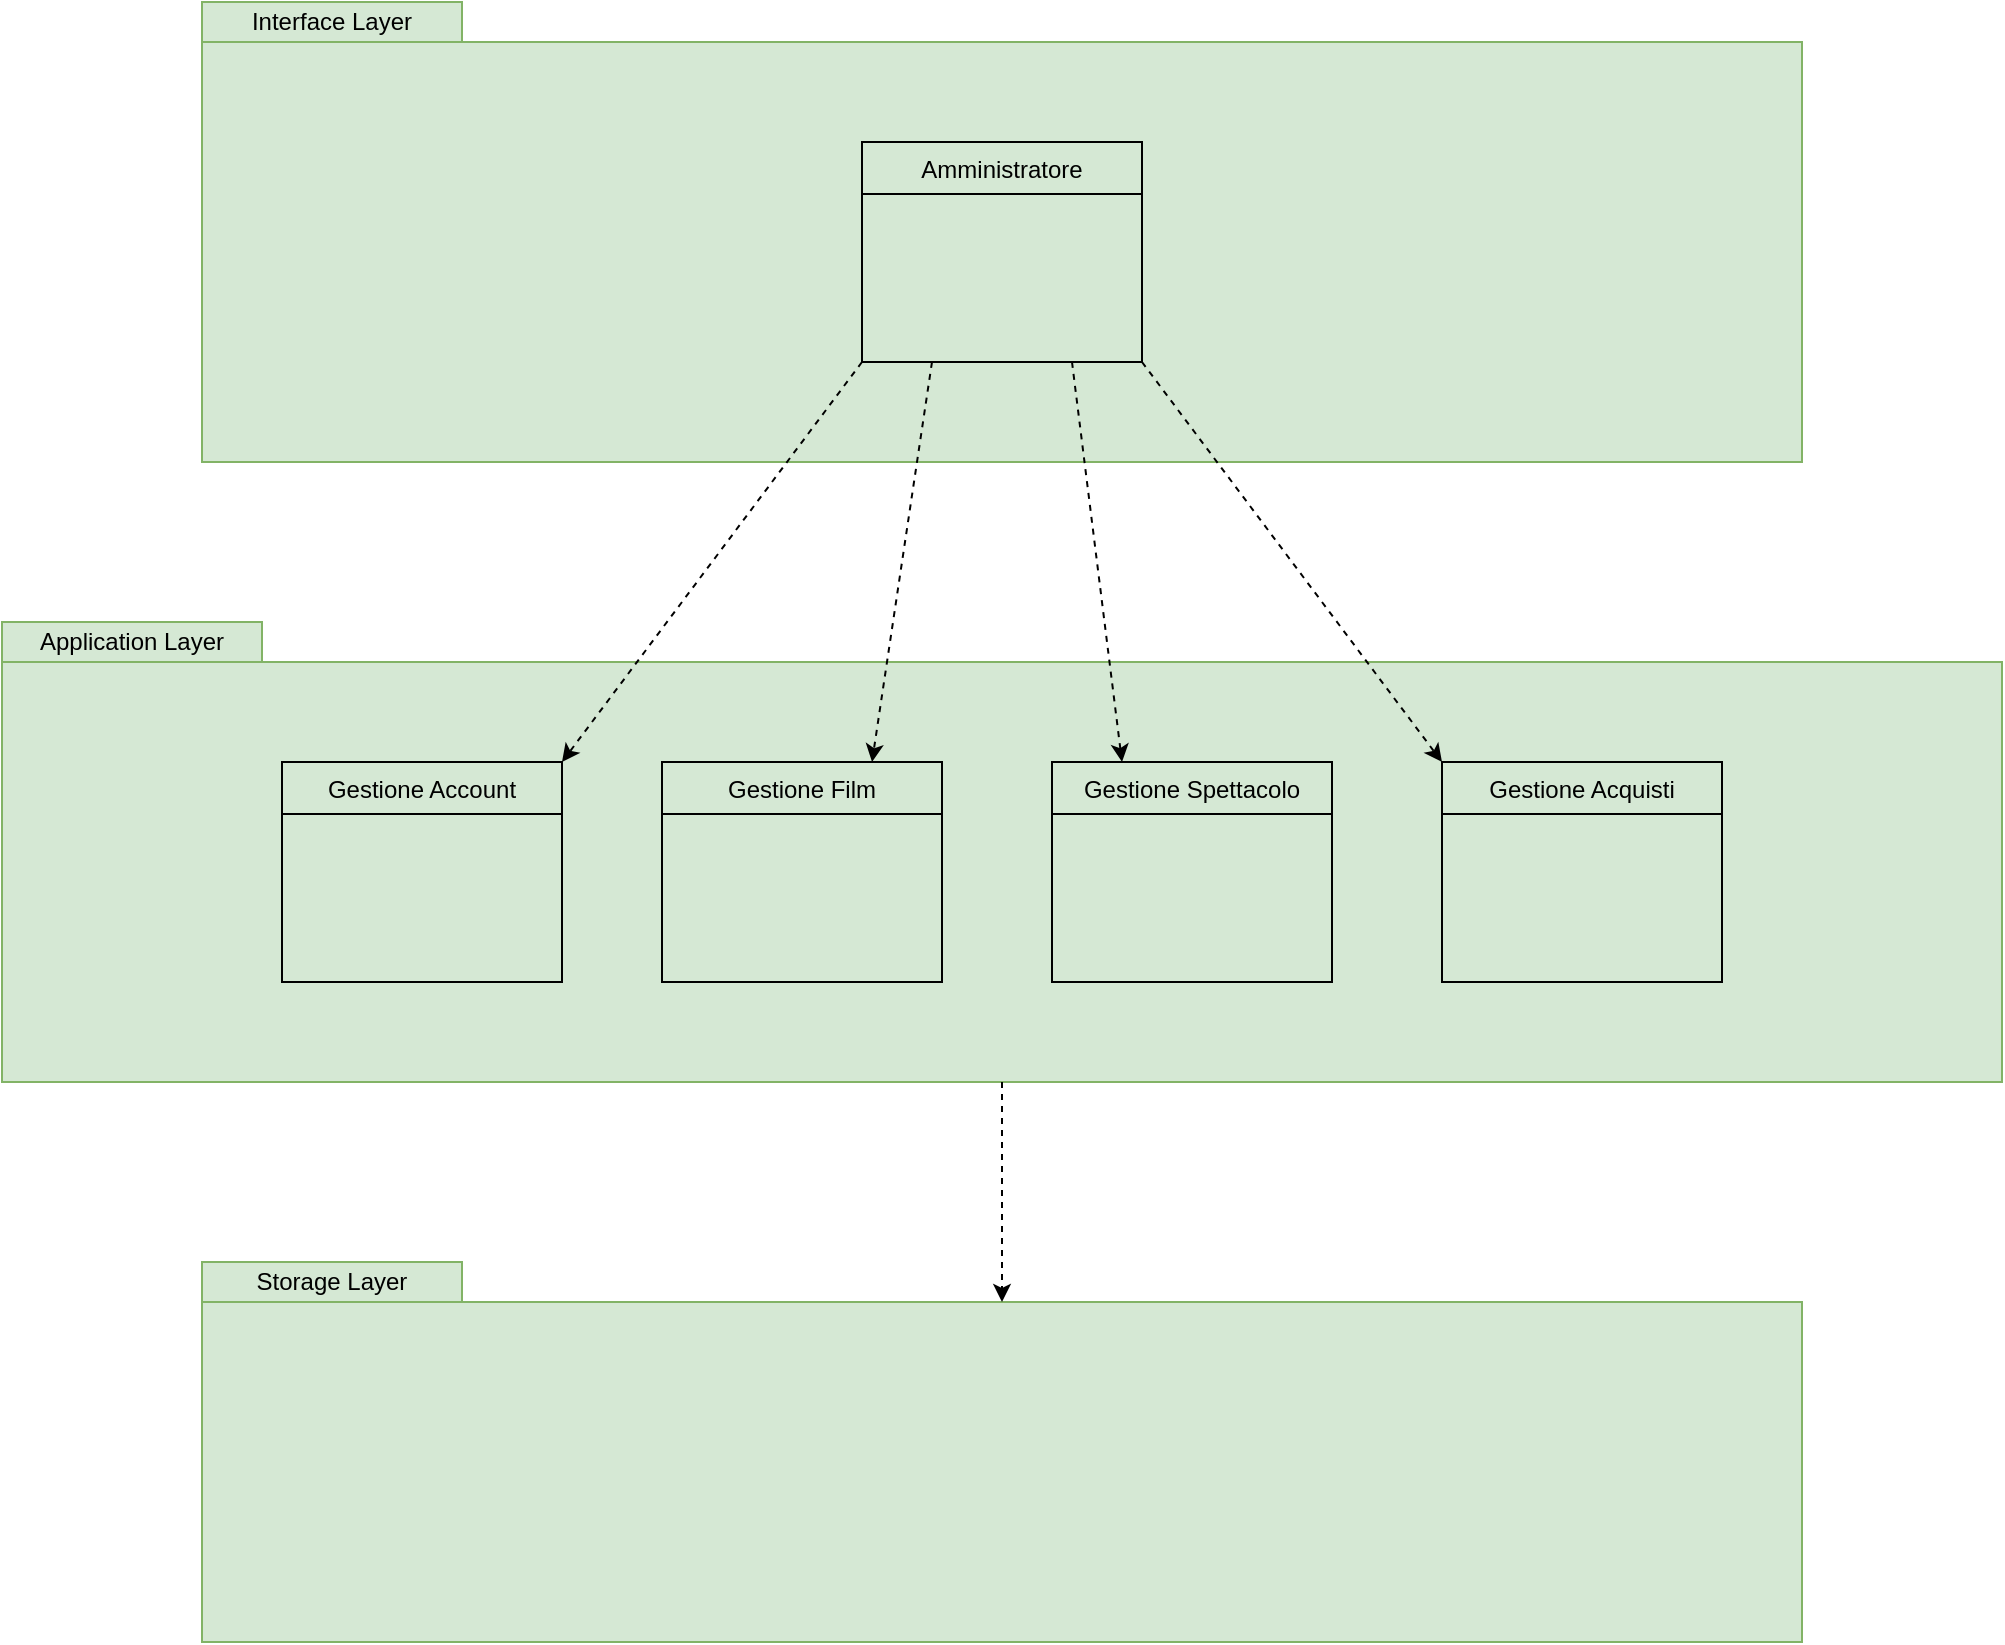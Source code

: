 <mxfile version="15.8.2" type="device" pages="3"><diagram id="Pmg3FCl5iiOIUOfH5_l7" name="Page-1"><mxGraphModel dx="1668" dy="896" grid="1" gridSize="10" guides="1" tooltips="1" connect="1" arrows="1" fold="1" page="1" pageScale="1" pageWidth="1169" pageHeight="827" math="0" shadow="0"><root><mxCell id="0"/><mxCell id="1" parent="0"/><mxCell id="zk3MA0ZjkTyhx3Q1tesh-2" value="" style="rounded=0;whiteSpace=wrap;html=1;fillColor=#D5E8D4;strokeColor=#82b366;" parent="1" vertex="1"><mxGeometry x="174" y="23" width="800" height="210" as="geometry"/></mxCell><mxCell id="zk3MA0ZjkTyhx3Q1tesh-3" value="Interface Layer" style="rounded=0;whiteSpace=wrap;html=1;fillColor=#d5e8d4;strokeColor=#82b366;" parent="1" vertex="1"><mxGeometry x="174" y="3" width="130" height="20" as="geometry"/></mxCell><mxCell id="zk3MA0ZjkTyhx3Q1tesh-6" value="Amministratore" style="swimlane;fontStyle=0;childLayout=stackLayout;horizontal=1;startSize=26;fillColor=none;horizontalStack=0;resizeParent=1;resizeParentMax=0;resizeLast=0;collapsible=1;marginBottom=0;" parent="1" vertex="1"><mxGeometry x="504" y="73" width="140" height="110" as="geometry"/></mxCell><mxCell id="zk3MA0ZjkTyhx3Q1tesh-10" value="" style="rounded=0;whiteSpace=wrap;html=1;fillColor=#D5E8D4;strokeColor=#82b366;" parent="1" vertex="1"><mxGeometry x="74" y="333" width="1000" height="210" as="geometry"/></mxCell><mxCell id="zk3MA0ZjkTyhx3Q1tesh-11" value="Application Layer" style="rounded=0;whiteSpace=wrap;html=1;fillColor=#d5e8d4;strokeColor=#82b366;" parent="1" vertex="1"><mxGeometry x="74" y="313" width="130" height="20" as="geometry"/></mxCell><mxCell id="zk3MA0ZjkTyhx3Q1tesh-12" value="Gestione Account" style="swimlane;fontStyle=0;childLayout=stackLayout;horizontal=1;startSize=26;fillColor=none;horizontalStack=0;resizeParent=1;resizeParentMax=0;resizeLast=0;collapsible=1;marginBottom=0;" parent="1" vertex="1"><mxGeometry x="214" y="383" width="140" height="110" as="geometry"/></mxCell><mxCell id="zk3MA0ZjkTyhx3Q1tesh-13" value="Gestione Film" style="swimlane;fontStyle=0;childLayout=stackLayout;horizontal=1;startSize=26;fillColor=none;horizontalStack=0;resizeParent=1;resizeParentMax=0;resizeLast=0;collapsible=1;marginBottom=0;" parent="1" vertex="1"><mxGeometry x="404" y="383" width="140" height="110" as="geometry"/></mxCell><mxCell id="zk3MA0ZjkTyhx3Q1tesh-14" value="Gestione Spettacolo" style="swimlane;fontStyle=0;childLayout=stackLayout;horizontal=1;startSize=26;fillColor=none;horizontalStack=0;resizeParent=1;resizeParentMax=0;resizeLast=0;collapsible=1;marginBottom=0;" parent="1" vertex="1"><mxGeometry x="599" y="383" width="140" height="110" as="geometry"/></mxCell><mxCell id="zk3MA0ZjkTyhx3Q1tesh-15" value="Gestione Acquisti" style="swimlane;fontStyle=0;childLayout=stackLayout;horizontal=1;startSize=26;fillColor=none;horizontalStack=0;resizeParent=1;resizeParentMax=0;resizeLast=0;collapsible=1;marginBottom=0;" parent="1" vertex="1"><mxGeometry x="794" y="383" width="140" height="110" as="geometry"/></mxCell><mxCell id="zk3MA0ZjkTyhx3Q1tesh-16" value="" style="endArrow=classic;html=1;rounded=0;entryX=1;entryY=0;entryDx=0;entryDy=0;exitX=0;exitY=1;exitDx=0;exitDy=0;dashed=1;" parent="1" source="zk3MA0ZjkTyhx3Q1tesh-6" target="zk3MA0ZjkTyhx3Q1tesh-12" edge="1"><mxGeometry width="50" height="50" relative="1" as="geometry"><mxPoint x="84" y="313" as="sourcePoint"/><mxPoint x="134" y="263" as="targetPoint"/></mxGeometry></mxCell><mxCell id="zk3MA0ZjkTyhx3Q1tesh-17" value="" style="endArrow=classic;html=1;rounded=0;entryX=0.75;entryY=0;entryDx=0;entryDy=0;exitX=0.25;exitY=1;exitDx=0;exitDy=0;dashed=1;" parent="1" source="zk3MA0ZjkTyhx3Q1tesh-6" target="zk3MA0ZjkTyhx3Q1tesh-13" edge="1"><mxGeometry width="50" height="50" relative="1" as="geometry"><mxPoint x="539" y="213" as="sourcePoint"/><mxPoint x="394" y="413" as="targetPoint"/></mxGeometry></mxCell><mxCell id="zk3MA0ZjkTyhx3Q1tesh-18" value="" style="endArrow=classic;html=1;rounded=0;entryX=0.25;entryY=0;entryDx=0;entryDy=0;exitX=0.75;exitY=1;exitDx=0;exitDy=0;dashed=1;" parent="1" source="zk3MA0ZjkTyhx3Q1tesh-6" target="zk3MA0ZjkTyhx3Q1tesh-14" edge="1"><mxGeometry width="50" height="50" relative="1" as="geometry"><mxPoint x="549" y="193" as="sourcePoint"/><mxPoint x="524" y="393" as="targetPoint"/></mxGeometry></mxCell><mxCell id="zk3MA0ZjkTyhx3Q1tesh-19" value="" style="endArrow=classic;html=1;rounded=0;entryX=0;entryY=0;entryDx=0;entryDy=0;exitX=1;exitY=1;exitDx=0;exitDy=0;dashed=1;" parent="1" source="zk3MA0ZjkTyhx3Q1tesh-6" target="zk3MA0ZjkTyhx3Q1tesh-15" edge="1"><mxGeometry width="50" height="50" relative="1" as="geometry"><mxPoint x="744" y="167" as="sourcePoint"/><mxPoint x="774" y="367" as="targetPoint"/></mxGeometry></mxCell><mxCell id="zk3MA0ZjkTyhx3Q1tesh-20" value="" style="rounded=0;whiteSpace=wrap;html=1;fillColor=#D5E8D4;strokeColor=#82b366;" parent="1" vertex="1"><mxGeometry x="174" y="653" width="800" height="170" as="geometry"/></mxCell><mxCell id="zk3MA0ZjkTyhx3Q1tesh-21" value="Storage Layer" style="rounded=0;whiteSpace=wrap;html=1;fillColor=#d5e8d4;strokeColor=#82b366;" parent="1" vertex="1"><mxGeometry x="174" y="633" width="130" height="20" as="geometry"/></mxCell><mxCell id="zk3MA0ZjkTyhx3Q1tesh-22" value="" style="endArrow=classic;html=1;rounded=0;exitX=0.5;exitY=1;exitDx=0;exitDy=0;dashed=1;" parent="1" source="zk3MA0ZjkTyhx3Q1tesh-10" target="zk3MA0ZjkTyhx3Q1tesh-20" edge="1"><mxGeometry width="50" height="50" relative="1" as="geometry"><mxPoint x="549" y="193" as="sourcePoint"/><mxPoint x="519" y="393" as="targetPoint"/></mxGeometry></mxCell></root></mxGraphModel></diagram><diagram id="3ido3jacAFt-QwtTXk2g" name="Page-2"><mxGraphModel dx="1418" dy="762" grid="1" gridSize="10" guides="1" tooltips="1" connect="1" arrows="1" fold="1" page="1" pageScale="1" pageWidth="1169" pageHeight="827" math="0" shadow="0"><root><mxCell id="BeB1C3WlkvSZGTtjf7ua-0"/><mxCell id="BeB1C3WlkvSZGTtjf7ua-1" parent="BeB1C3WlkvSZGTtjf7ua-0"/><mxCell id="BeB1C3WlkvSZGTtjf7ua-2" value="&lt;b&gt;&lt;font style=&quot;font-size: 16px&quot;&gt;PC&lt;/font&gt;&lt;/b&gt;" style="verticalAlign=top;align=center;spacingTop=8;spacingLeft=2;spacingRight=12;shape=cube;size=10;direction=south;fontStyle=4;html=1;fillColor=#d5e8d4;strokeColor=#82b366;" vertex="1" parent="BeB1C3WlkvSZGTtjf7ua-1"><mxGeometry x="40" y="40" width="280" height="120" as="geometry"/></mxCell><mxCell id="BeB1C3WlkvSZGTtjf7ua-4" value="&lt;b&gt;&lt;font style=&quot;font-size: 16px&quot;&gt;SERVER&lt;/font&gt;&lt;/b&gt;" style="verticalAlign=top;align=center;spacingTop=8;spacingLeft=2;spacingRight=12;shape=cube;size=10;direction=south;fontStyle=4;html=1;fillColor=#d5e8d4;strokeColor=#82b366;" vertex="1" parent="BeB1C3WlkvSZGTtjf7ua-1"><mxGeometry x="480" y="40" width="360" height="240" as="geometry"/></mxCell><mxCell id="BeB1C3WlkvSZGTtjf7ua-9" value="&lt;b&gt;&lt;font style=&quot;font-size: 16px&quot;&gt;DATABASE SERVER&lt;/font&gt;&lt;/b&gt;" style="verticalAlign=top;align=center;spacingTop=8;spacingLeft=2;spacingRight=12;shape=cube;size=10;direction=south;fontStyle=4;html=1;fillColor=#d5e8d4;strokeColor=#82b366;" vertex="1" parent="BeB1C3WlkvSZGTtjf7ua-1"><mxGeometry x="480" y="390" width="360" height="130" as="geometry"/></mxCell><mxCell id="BeB1C3WlkvSZGTtjf7ua-11" value="«component»&lt;br&gt;&lt;b&gt;BROWSER&lt;/b&gt;" style="html=1;dropTarget=0;fontSize=16;align=center;fillColor=#fff2cc;strokeColor=#d6b656;" vertex="1" parent="BeB1C3WlkvSZGTtjf7ua-1"><mxGeometry x="81" y="85" width="180" height="60" as="geometry"/></mxCell><mxCell id="BeB1C3WlkvSZGTtjf7ua-12" value="" style="shape=module;jettyWidth=8;jettyHeight=4;fontSize=16;align=center;fillColor=#fff2cc;strokeColor=#d6b656;" vertex="1" parent="BeB1C3WlkvSZGTtjf7ua-11"><mxGeometry x="1" width="20" height="20" relative="1" as="geometry"><mxPoint x="-27" y="7" as="offset"/></mxGeometry></mxCell><mxCell id="BeB1C3WlkvSZGTtjf7ua-13" value="&lt;p style=&quot;line-height: 1.2&quot;&gt;&lt;br&gt;&lt;/p&gt;" style="html=1;dropTarget=0;fontSize=16;align=center;fillColor=#fff2cc;strokeColor=#d6b656;" vertex="1" parent="BeB1C3WlkvSZGTtjf7ua-1"><mxGeometry x="490" y="85" width="330" height="175" as="geometry"/></mxCell><mxCell id="BeB1C3WlkvSZGTtjf7ua-14" value="" style="shape=module;jettyWidth=8;jettyHeight=4;fontSize=16;align=center;fillColor=#fff2cc;strokeColor=#d6b656;" vertex="1" parent="BeB1C3WlkvSZGTtjf7ua-13"><mxGeometry x="1" width="20" height="20" relative="1" as="geometry"><mxPoint x="-27" y="7" as="offset"/></mxGeometry></mxCell><mxCell id="BeB1C3WlkvSZGTtjf7ua-15" value="&lt;span&gt;«component»&lt;/span&gt;&lt;br&gt;&lt;b&gt;WEB SERVER: APACHE TOMCAT&lt;/b&gt;&lt;span style=&quot;color: rgba(0 , 0 , 0 , 0) ; font-family: monospace ; font-size: 0px&quot;&gt;%3CmxGraphModel%3E%3Croot%3E%3CmxCell%20id%3D%220%22%2F%3E%3CmxCell%20id%3D%221%22%20parent%3D%220%22%2F%3E%3CmxCell%20id%3D%222%22%20value%3D%22%C2%ABcomponent%C2%BB%26lt%3Bbr%26gt%3B%26lt%3Bb%26gt%3BBROWSER%26lt%3B%2Fb%26gt%3B%22%20style%3D%22html%3D1%3BdropTarget%3D0%3BfontSize%3D16%3Balign%3Dcenter%3BfillColor%3D%23fff2cc%3BstrokeColor%3D%23d6b656%3B%22%20vertex%3D%221%22%20parent%3D%221%22%3E%3CmxGeometry%20x%3D%2281%22%20y%3D%2285%22%20width%3D%22180%22%20height%3D%2260%22%20as%3D%22geometry%22%2F%3E%3C%2FmxCell%3E%3CmxCell%20id%3D%223%22%20value%3D%22%22%20style%3D%22shape%3Dmodule%3BjettyWidth%3D8%3BjettyHeight%3D4%3BfontSize%3D16%3Balign%3Dcenter%3BfillColor%3D%23fff2cc%3BstrokeColor%3D%23d6b656%3B%22%20vertex%3D%221%22%20parent%3D%222%22%3E%3CmxGeometry%20x%3D%221%22%20width%3D%2220%22%20height%3D%2220%22%20relative%3D%221%22%20as%3D%22geometry%22%3E%3CmxPoint%20x%3D%22-27%22%20y%3D%227%22%20as%3D%22offset%22%2F%3E%3C%2FmxGeometry%3E%3C%2FmxCell%3E%3C%2Froot%3E%3C%2FmxGraphModel%3E&lt;/span&gt;" style="text;html=1;strokeColor=none;fillColor=none;align=center;verticalAlign=middle;whiteSpace=wrap;rounded=0;fontSize=16;" vertex="1" parent="BeB1C3WlkvSZGTtjf7ua-1"><mxGeometry x="520" y="100" width="260" height="30" as="geometry"/></mxCell><mxCell id="BeB1C3WlkvSZGTtjf7ua-18" value="«component»&lt;br&gt;&lt;b&gt;APPLICATION LOGIC LAYER&lt;/b&gt;" style="html=1;dropTarget=0;fontSize=16;align=center;fillColor=#e1d5e7;strokeColor=#9673a6;" vertex="1" parent="BeB1C3WlkvSZGTtjf7ua-1"><mxGeometry x="520" y="170" width="280" height="60" as="geometry"/></mxCell><mxCell id="BeB1C3WlkvSZGTtjf7ua-19" value="" style="shape=module;jettyWidth=8;jettyHeight=4;fontSize=16;align=center;fillColor=#e1d5e7;strokeColor=#9673a6;" vertex="1" parent="BeB1C3WlkvSZGTtjf7ua-18"><mxGeometry x="1" width="20" height="20" relative="1" as="geometry"><mxPoint x="-27" y="7" as="offset"/></mxGeometry></mxCell><mxCell id="BeB1C3WlkvSZGTtjf7ua-20" value="«component»&lt;br&gt;&lt;b&gt;DBMS: MySQL&lt;/b&gt;" style="html=1;dropTarget=0;fontSize=16;align=center;fillColor=#fff2cc;strokeColor=#d6b656;" vertex="1" parent="BeB1C3WlkvSZGTtjf7ua-1"><mxGeometry x="520" y="440" width="280" height="60" as="geometry"/></mxCell><mxCell id="BeB1C3WlkvSZGTtjf7ua-21" value="" style="shape=module;jettyWidth=8;jettyHeight=4;fontSize=16;align=center;fillColor=#fff2cc;strokeColor=#d6b656;" vertex="1" parent="BeB1C3WlkvSZGTtjf7ua-20"><mxGeometry x="1" width="20" height="20" relative="1" as="geometry"><mxPoint x="-27" y="7" as="offset"/></mxGeometry></mxCell><mxCell id="BeB1C3WlkvSZGTtjf7ua-22" value="&amp;lt;&amp;lt;http&amp;gt;&amp;gt;" style="endArrow=none;html=1;rounded=0;fontSize=16;exitX=0;exitY=0;exitDx=55;exitDy=0;exitPerimeter=0;" edge="1" parent="BeB1C3WlkvSZGTtjf7ua-1" source="BeB1C3WlkvSZGTtjf7ua-2"><mxGeometry width="50" height="50" relative="1" as="geometry"><mxPoint x="230" y="340" as="sourcePoint"/><mxPoint x="480" y="95" as="targetPoint"/></mxGeometry></mxCell><mxCell id="BeB1C3WlkvSZGTtjf7ua-23" value="&amp;lt;&amp;lt;mysql&amp;gt;&amp;gt;" style="endArrow=none;html=1;rounded=0;fontSize=16;exitX=0;exitY=0;exitDx=0;exitDy=175;exitPerimeter=0;entryX=1.004;entryY=0.486;entryDx=0;entryDy=0;entryPerimeter=0;" edge="1" parent="BeB1C3WlkvSZGTtjf7ua-1" source="BeB1C3WlkvSZGTtjf7ua-9" target="BeB1C3WlkvSZGTtjf7ua-4"><mxGeometry width="50" height="50" relative="1" as="geometry"><mxPoint x="560" y="350" as="sourcePoint"/><mxPoint x="665" y="270" as="targetPoint"/></mxGeometry></mxCell></root></mxGraphModel></diagram><diagram id="1_M2hRC8nyufDlZh4Hyh" name="Page-3"><mxGraphModel dx="1668" dy="896" grid="1" gridSize="10" guides="1" tooltips="1" connect="1" arrows="1" fold="1" page="1" pageScale="1" pageWidth="1169" pageHeight="827" background="none" math="0" shadow="0"><root><mxCell id="meLpOIHbmzSRTRFTjI9c-0"/><mxCell id="meLpOIHbmzSRTRFTjI9c-1" parent="meLpOIHbmzSRTRFTjI9c-0"/><mxCell id="meLpOIHbmzSRTRFTjI9c-2" value="Clients" style="swimlane;fontStyle=0;childLayout=stackLayout;horizontal=1;startSize=26;fillColor=#d5e8d4;horizontalStack=0;resizeParent=1;resizeParentMax=0;resizeLast=0;collapsible=1;marginBottom=0;fontSize=16;align=center;strokeColor=#82b366;" vertex="1" parent="meLpOIHbmzSRTRFTjI9c-1"><mxGeometry x="80" y="40" width="190" height="182" as="geometry"/></mxCell><mxCell id="meLpOIHbmzSRTRFTjI9c-3" value="+ ID: int" style="text;strokeColor=none;fillColor=#d5e8d4;align=left;verticalAlign=top;spacingLeft=4;spacingRight=4;overflow=hidden;rotatable=0;points=[[0,0.5],[1,0.5]];portConstraint=eastwest;fontSize=16;fontStyle=0;" vertex="1" parent="meLpOIHbmzSRTRFTjI9c-2"><mxGeometry y="26" width="190" height="26" as="geometry"/></mxCell><mxCell id="meLpOIHbmzSRTRFTjI9c-4" value="+ Email: String" style="text;strokeColor=none;fillColor=#d5e8d4;align=left;verticalAlign=top;spacingLeft=4;spacingRight=4;overflow=hidden;rotatable=0;points=[[0,0.5],[1,0.5]];portConstraint=eastwest;fontSize=16;" vertex="1" parent="meLpOIHbmzSRTRFTjI9c-2"><mxGeometry y="52" width="190" height="26" as="geometry"/></mxCell><mxCell id="meLpOIHbmzSRTRFTjI9c-6" value="+ Firstname: String" style="text;strokeColor=none;fillColor=#d5e8d4;align=left;verticalAlign=top;spacingLeft=4;spacingRight=4;overflow=hidden;rotatable=0;points=[[0,0.5],[1,0.5]];portConstraint=eastwest;fontSize=16;" vertex="1" parent="meLpOIHbmzSRTRFTjI9c-2"><mxGeometry y="78" width="190" height="26" as="geometry"/></mxCell><mxCell id="meLpOIHbmzSRTRFTjI9c-5" value="+ Lastname: String" style="text;strokeColor=none;fillColor=#d5e8d4;align=left;verticalAlign=top;spacingLeft=4;spacingRight=4;overflow=hidden;rotatable=0;points=[[0,0.5],[1,0.5]];portConstraint=eastwest;fontSize=16;" vertex="1" parent="meLpOIHbmzSRTRFTjI9c-2"><mxGeometry y="104" width="190" height="26" as="geometry"/></mxCell><mxCell id="meLpOIHbmzSRTRFTjI9c-9" value="+ Administrator: boolean" style="text;strokeColor=none;fillColor=#d5e8d4;align=left;verticalAlign=top;spacingLeft=4;spacingRight=4;overflow=hidden;rotatable=0;points=[[0,0.5],[1,0.5]];portConstraint=eastwest;fontSize=16;" vertex="1" parent="meLpOIHbmzSRTRFTjI9c-2"><mxGeometry y="130" width="190" height="26" as="geometry"/></mxCell><mxCell id="meLpOIHbmzSRTRFTjI9c-7" value="+ Password: String" style="text;strokeColor=none;fillColor=#d5e8d4;align=left;verticalAlign=top;spacingLeft=4;spacingRight=4;overflow=hidden;rotatable=0;points=[[0,0.5],[1,0.5]];portConstraint=eastwest;fontSize=16;" vertex="1" parent="meLpOIHbmzSRTRFTjI9c-2"><mxGeometry y="156" width="190" height="26" as="geometry"/></mxCell><mxCell id="meLpOIHbmzSRTRFTjI9c-10" value="Orders" style="swimlane;fontStyle=0;childLayout=stackLayout;horizontal=1;startSize=26;fillColor=#d5e8d4;horizontalStack=0;resizeParent=1;resizeParentMax=0;resizeLast=0;collapsible=1;marginBottom=0;fontSize=16;align=center;strokeColor=#82b366;" vertex="1" parent="meLpOIHbmzSRTRFTjI9c-1"><mxGeometry x="440" y="40" width="220" height="78" as="geometry"/></mxCell><mxCell id="meLpOIHbmzSRTRFTjI9c-11" value="+ ID: int" style="text;strokeColor=none;fillColor=#d5e8d4;align=left;verticalAlign=top;spacingLeft=4;spacingRight=4;overflow=hidden;rotatable=0;points=[[0,0.5],[1,0.5]];portConstraint=eastwest;fontSize=16;fontStyle=0" vertex="1" parent="meLpOIHbmzSRTRFTjI9c-10"><mxGeometry y="26" width="220" height="26" as="geometry"/></mxCell><mxCell id="meLpOIHbmzSRTRFTjI9c-12" value="+ Purchase_Date: LocalDate" style="text;strokeColor=none;fillColor=#d5e8d4;align=left;verticalAlign=top;spacingLeft=4;spacingRight=4;overflow=hidden;rotatable=0;points=[[0,0.5],[1,0.5]];portConstraint=eastwest;fontSize=16;" vertex="1" parent="meLpOIHbmzSRTRFTjI9c-10"><mxGeometry y="52" width="220" height="26" as="geometry"/></mxCell><mxCell id="meLpOIHbmzSRTRFTjI9c-17" value="Ticket" style="swimlane;fontStyle=0;childLayout=stackLayout;horizontal=1;startSize=26;fillColor=#d5e8d4;horizontalStack=0;resizeParent=1;resizeParentMax=0;resizeLast=0;collapsible=1;marginBottom=0;fontSize=16;align=center;strokeColor=#82b366;" vertex="1" parent="meLpOIHbmzSRTRFTjI9c-1"><mxGeometry x="830" y="40" width="220" height="130" as="geometry"/></mxCell><mxCell id="meLpOIHbmzSRTRFTjI9c-18" value="+ ID: int" style="text;strokeColor=none;fillColor=#d5e8d4;align=left;verticalAlign=top;spacingLeft=4;spacingRight=4;overflow=hidden;rotatable=0;points=[[0,0.5],[1,0.5]];portConstraint=eastwest;fontSize=16;fontStyle=0" vertex="1" parent="meLpOIHbmzSRTRFTjI9c-17"><mxGeometry y="26" width="220" height="26" as="geometry"/></mxCell><mxCell id="meLpOIHbmzSRTRFTjI9c-19" value="+ Price: Double" style="text;strokeColor=none;fillColor=#d5e8d4;align=left;verticalAlign=top;spacingLeft=4;spacingRight=4;overflow=hidden;rotatable=0;points=[[0,0.5],[1,0.5]];portConstraint=eastwest;fontSize=16;" vertex="1" parent="meLpOIHbmzSRTRFTjI9c-17"><mxGeometry y="52" width="220" height="26" as="geometry"/></mxCell><mxCell id="meLpOIHbmzSRTRFTjI9c-20" value="+ Seat: int" style="text;strokeColor=none;fillColor=#d5e8d4;align=left;verticalAlign=top;spacingLeft=4;spacingRight=4;overflow=hidden;rotatable=0;points=[[0,0.5],[1,0.5]];portConstraint=eastwest;fontSize=16;" vertex="1" parent="meLpOIHbmzSRTRFTjI9c-17"><mxGeometry y="78" width="220" height="26" as="geometry"/></mxCell><mxCell id="meLpOIHbmzSRTRFTjI9c-21" value="+ Row: String" style="text;strokeColor=none;fillColor=#d5e8d4;align=left;verticalAlign=top;spacingLeft=4;spacingRight=4;overflow=hidden;rotatable=0;points=[[0,0.5],[1,0.5]];portConstraint=eastwest;fontSize=16;" vertex="1" parent="meLpOIHbmzSRTRFTjI9c-17"><mxGeometry y="104" width="220" height="26" as="geometry"/></mxCell><mxCell id="meLpOIHbmzSRTRFTjI9c-35" value="Show" style="swimlane;fontStyle=0;childLayout=stackLayout;horizontal=1;startSize=26;fillColor=#d5e8d4;horizontalStack=0;resizeParent=1;resizeParentMax=0;resizeLast=0;collapsible=1;marginBottom=0;fontSize=16;align=center;strokeColor=#82b366;" vertex="1" parent="meLpOIHbmzSRTRFTjI9c-1"><mxGeometry x="440" y="380" width="220" height="104" as="geometry"/></mxCell><mxCell id="meLpOIHbmzSRTRFTjI9c-36" value="+ ID: int" style="text;strokeColor=none;fillColor=#d5e8d4;align=left;verticalAlign=top;spacingLeft=4;spacingRight=4;overflow=hidden;rotatable=0;points=[[0,0.5],[1,0.5]];portConstraint=eastwest;fontSize=16;fontStyle=0" vertex="1" parent="meLpOIHbmzSRTRFTjI9c-35"><mxGeometry y="26" width="220" height="26" as="geometry"/></mxCell><mxCell id="meLpOIHbmzSRTRFTjI9c-37" value="+ Hour: LocalHour" style="text;strokeColor=none;fillColor=#d5e8d4;align=left;verticalAlign=top;spacingLeft=4;spacingRight=4;overflow=hidden;rotatable=0;points=[[0,0.5],[1,0.5]];portConstraint=eastwest;fontSize=16;" vertex="1" parent="meLpOIHbmzSRTRFTjI9c-35"><mxGeometry y="52" width="220" height="26" as="geometry"/></mxCell><mxCell id="meLpOIHbmzSRTRFTjI9c-38" value="+ Date: LocalDate" style="text;strokeColor=none;fillColor=#d5e8d4;align=left;verticalAlign=top;spacingLeft=4;spacingRight=4;overflow=hidden;rotatable=0;points=[[0,0.5],[1,0.5]];portConstraint=eastwest;fontSize=16;" vertex="1" parent="meLpOIHbmzSRTRFTjI9c-35"><mxGeometry y="78" width="220" height="26" as="geometry"/></mxCell><mxCell id="meLpOIHbmzSRTRFTjI9c-40" value="Film" style="swimlane;fontStyle=0;childLayout=stackLayout;horizontal=1;startSize=26;fillColor=#d5e8d4;horizontalStack=0;resizeParent=1;resizeParentMax=0;resizeLast=0;collapsible=1;marginBottom=0;fontSize=16;align=center;strokeColor=#82b366;" vertex="1" parent="meLpOIHbmzSRTRFTjI9c-1"><mxGeometry x="65" y="380" width="220" height="312" as="geometry"/></mxCell><mxCell id="meLpOIHbmzSRTRFTjI9c-41" value="+ ID: int" style="text;strokeColor=none;fillColor=#d5e8d4;align=left;verticalAlign=top;spacingLeft=4;spacingRight=4;overflow=hidden;rotatable=0;points=[[0,0.5],[1,0.5]];portConstraint=eastwest;fontSize=16;fontStyle=0" vertex="1" parent="meLpOIHbmzSRTRFTjI9c-40"><mxGeometry y="26" width="220" height="26" as="geometry"/></mxCell><mxCell id="meLpOIHbmzSRTRFTjI9c-42" value="+ Title: String" style="text;strokeColor=none;fillColor=#d5e8d4;align=left;verticalAlign=top;spacingLeft=4;spacingRight=4;overflow=hidden;rotatable=0;points=[[0,0.5],[1,0.5]];portConstraint=eastwest;fontSize=16;" vertex="1" parent="meLpOIHbmzSRTRFTjI9c-40"><mxGeometry y="52" width="220" height="26" as="geometry"/></mxCell><mxCell id="meLpOIHbmzSRTRFTjI9c-43" value="+ Length: int" style="text;strokeColor=none;fillColor=#d5e8d4;align=left;verticalAlign=top;spacingLeft=4;spacingRight=4;overflow=hidden;rotatable=0;points=[[0,0.5],[1,0.5]];portConstraint=eastwest;fontSize=16;" vertex="1" parent="meLpOIHbmzSRTRFTjI9c-40"><mxGeometry y="78" width="220" height="26" as="geometry"/></mxCell><mxCell id="meLpOIHbmzSRTRFTjI9c-44" value="+ Director: String" style="text;strokeColor=none;fillColor=#d5e8d4;align=left;verticalAlign=top;spacingLeft=4;spacingRight=4;overflow=hidden;rotatable=0;points=[[0,0.5],[1,0.5]];portConstraint=eastwest;fontSize=16;" vertex="1" parent="meLpOIHbmzSRTRFTjI9c-40"><mxGeometry y="104" width="220" height="26" as="geometry"/></mxCell><mxCell id="meLpOIHbmzSRTRFTjI9c-45" value="+ PublishingDate: LocalDate" style="text;strokeColor=none;fillColor=#d5e8d4;align=left;verticalAlign=top;spacingLeft=4;spacingRight=4;overflow=hidden;rotatable=0;points=[[0,0.5],[1,0.5]];portConstraint=eastwest;fontSize=16;" vertex="1" parent="meLpOIHbmzSRTRFTjI9c-40"><mxGeometry y="130" width="220" height="26" as="geometry"/></mxCell><mxCell id="meLpOIHbmzSRTRFTjI9c-46" value="+ Cast: String" style="text;strokeColor=none;fillColor=#d5e8d4;align=left;verticalAlign=top;spacingLeft=4;spacingRight=4;overflow=hidden;rotatable=0;points=[[0,0.5],[1,0.5]];portConstraint=eastwest;fontSize=16;" vertex="1" parent="meLpOIHbmzSRTRFTjI9c-40"><mxGeometry y="156" width="220" height="26" as="geometry"/></mxCell><mxCell id="meLpOIHbmzSRTRFTjI9c-47" value="+ HouseProduction: String" style="text;strokeColor=none;fillColor=#d5e8d4;align=left;verticalAlign=top;spacingLeft=4;spacingRight=4;overflow=hidden;rotatable=0;points=[[0,0.5],[1,0.5]];portConstraint=eastwest;fontSize=16;" vertex="1" parent="meLpOIHbmzSRTRFTjI9c-40"><mxGeometry y="182" width="220" height="26" as="geometry"/></mxCell><mxCell id="meLpOIHbmzSRTRFTjI9c-48" value="+ Production: String" style="text;strokeColor=none;fillColor=#d5e8d4;align=left;verticalAlign=top;spacingLeft=4;spacingRight=4;overflow=hidden;rotatable=0;points=[[0,0.5],[1,0.5]];portConstraint=eastwest;fontSize=16;" vertex="1" parent="meLpOIHbmzSRTRFTjI9c-40"><mxGeometry y="208" width="220" height="26" as="geometry"/></mxCell><mxCell id="meLpOIHbmzSRTRFTjI9c-49" value="+ Cover: String" style="text;strokeColor=none;fillColor=#d5e8d4;align=left;verticalAlign=top;spacingLeft=4;spacingRight=4;overflow=hidden;rotatable=0;points=[[0,0.5],[1,0.5]];portConstraint=eastwest;fontSize=16;" vertex="1" parent="meLpOIHbmzSRTRFTjI9c-40"><mxGeometry y="234" width="220" height="26" as="geometry"/></mxCell><mxCell id="meLpOIHbmzSRTRFTjI9c-50" value="+ Genre: String" style="text;strokeColor=none;fillColor=#d5e8d4;align=left;verticalAlign=top;spacingLeft=4;spacingRight=4;overflow=hidden;rotatable=0;points=[[0,0.5],[1,0.5]];portConstraint=eastwest;fontSize=16;" vertex="1" parent="meLpOIHbmzSRTRFTjI9c-40"><mxGeometry y="260" width="220" height="26" as="geometry"/></mxCell><mxCell id="meLpOIHbmzSRTRFTjI9c-51" value="+ Plot: String" style="text;strokeColor=none;fillColor=#d5e8d4;align=left;verticalAlign=top;spacingLeft=4;spacingRight=4;overflow=hidden;rotatable=0;points=[[0,0.5],[1,0.5]];portConstraint=eastwest;fontSize=16;" vertex="1" parent="meLpOIHbmzSRTRFTjI9c-40"><mxGeometry y="286" width="220" height="26" as="geometry"/></mxCell><mxCell id="meLpOIHbmzSRTRFTjI9c-52" value="Room" style="swimlane;fontStyle=0;childLayout=stackLayout;horizontal=1;startSize=26;fillColor=#d5e8d4;horizontalStack=0;resizeParent=1;resizeParentMax=0;resizeLast=0;collapsible=1;marginBottom=0;fontSize=16;align=center;strokeColor=#82b366;" vertex="1" parent="meLpOIHbmzSRTRFTjI9c-1"><mxGeometry x="440" y="588" width="220" height="104" as="geometry"/></mxCell><mxCell id="meLpOIHbmzSRTRFTjI9c-53" value="+ ID: int" style="text;strokeColor=none;fillColor=#d5e8d4;align=left;verticalAlign=top;spacingLeft=4;spacingRight=4;overflow=hidden;rotatable=0;points=[[0,0.5],[1,0.5]];portConstraint=eastwest;fontSize=16;fontStyle=0" vertex="1" parent="meLpOIHbmzSRTRFTjI9c-52"><mxGeometry y="26" width="220" height="26" as="geometry"/></mxCell><mxCell id="meLpOIHbmzSRTRFTjI9c-54" value="+ nRows: int" style="text;strokeColor=none;fillColor=#d5e8d4;align=left;verticalAlign=top;spacingLeft=4;spacingRight=4;overflow=hidden;rotatable=0;points=[[0,0.5],[1,0.5]];portConstraint=eastwest;fontSize=16;" vertex="1" parent="meLpOIHbmzSRTRFTjI9c-52"><mxGeometry y="52" width="220" height="26" as="geometry"/></mxCell><mxCell id="meLpOIHbmzSRTRFTjI9c-55" value="+ nSeats: int" style="text;strokeColor=none;fillColor=#d5e8d4;align=left;verticalAlign=top;spacingLeft=4;spacingRight=4;overflow=hidden;rotatable=0;points=[[0,0.5],[1,0.5]];portConstraint=eastwest;fontSize=16;" vertex="1" parent="meLpOIHbmzSRTRFTjI9c-52"><mxGeometry y="78" width="220" height="26" as="geometry"/></mxCell><mxCell id="meLpOIHbmzSRTRFTjI9c-95" value="" style="endArrow=none;html=1;rounded=0;fontSize=16;exitX=1;exitY=0.5;exitDx=0;exitDy=0;entryX=0;entryY=0.5;entryDx=0;entryDy=0;" edge="1" parent="meLpOIHbmzSRTRFTjI9c-1" source="meLpOIHbmzSRTRFTjI9c-42" target="meLpOIHbmzSRTRFTjI9c-37"><mxGeometry width="50" height="50" relative="1" as="geometry"><mxPoint x="430" y="620" as="sourcePoint"/><mxPoint x="400" y="520" as="targetPoint"/></mxGeometry></mxCell><mxCell id="meLpOIHbmzSRTRFTjI9c-96" value="" style="endArrow=none;html=1;rounded=0;fontSize=16;entryX=0.5;entryY=1;entryDx=0;entryDy=0;exitX=1;exitY=0.5;exitDx=0;exitDy=0;" edge="1" parent="meLpOIHbmzSRTRFTjI9c-1" source="meLpOIHbmzSRTRFTjI9c-35" target="meLpOIHbmzSRTRFTjI9c-17"><mxGeometry width="50" height="50" relative="1" as="geometry"><mxPoint x="940" y="430" as="sourcePoint"/><mxPoint x="1000" y="280" as="targetPoint"/><Array as="points"><mxPoint x="940" y="432"/></Array></mxGeometry></mxCell><mxCell id="meLpOIHbmzSRTRFTjI9c-97" value="" style="endArrow=none;html=1;rounded=0;fontSize=16;entryX=-0.004;entryY=1.009;entryDx=0;entryDy=0;entryPerimeter=0;" edge="1" parent="meLpOIHbmzSRTRFTjI9c-1" target="meLpOIHbmzSRTRFTjI9c-11"><mxGeometry width="50" height="50" relative="1" as="geometry"><mxPoint x="270" y="92" as="sourcePoint"/><mxPoint x="440" y="78.41" as="targetPoint"/></mxGeometry></mxCell><mxCell id="meLpOIHbmzSRTRFTjI9c-98" value="" style="endArrow=none;html=1;rounded=0;fontSize=16;entryX=0;entryY=0.5;entryDx=0;entryDy=0;exitX=1;exitY=0.5;exitDx=0;exitDy=0;" edge="1" parent="meLpOIHbmzSRTRFTjI9c-1"><mxGeometry width="50" height="50" relative="1" as="geometry"><mxPoint x="660" y="92.0" as="sourcePoint"/><mxPoint x="830.0" y="92.0" as="targetPoint"/></mxGeometry></mxCell><mxCell id="meLpOIHbmzSRTRFTjI9c-99" value="" style="endArrow=none;html=1;rounded=0;fontSize=16;exitX=0.5;exitY=0;exitDx=0;exitDy=0;entryX=0.5;entryY=1;entryDx=0;entryDy=0;" edge="1" parent="meLpOIHbmzSRTRFTjI9c-1" source="meLpOIHbmzSRTRFTjI9c-40" target="meLpOIHbmzSRTRFTjI9c-2"><mxGeometry width="50" height="50" relative="1" as="geometry"><mxPoint x="70" y="310" as="sourcePoint"/><mxPoint x="210" y="310" as="targetPoint"/></mxGeometry></mxCell><mxCell id="meLpOIHbmzSRTRFTjI9c-100" value="" style="endArrow=none;html=1;rounded=0;fontSize=16;exitX=0.5;exitY=0;exitDx=0;exitDy=0;" edge="1" parent="meLpOIHbmzSRTRFTjI9c-1" source="meLpOIHbmzSRTRFTjI9c-52" target="meLpOIHbmzSRTRFTjI9c-38"><mxGeometry width="50" height="50" relative="1" as="geometry"><mxPoint x="500" y="692" as="sourcePoint"/><mxPoint x="500" y="534" as="targetPoint"/></mxGeometry></mxCell><mxCell id="meLpOIHbmzSRTRFTjI9c-101" value="1" style="text;strokeColor=none;fillColor=none;spacingLeft=4;spacingRight=4;overflow=hidden;rotatable=0;points=[[0,0.5],[1,0.5]];portConstraint=eastwest;fontSize=12;align=center;" vertex="1" parent="meLpOIHbmzSRTRFTjI9c-1"><mxGeometry x="270" y="60" width="40" height="30" as="geometry"/></mxCell><mxCell id="meLpOIHbmzSRTRFTjI9c-102" value="N" style="text;strokeColor=none;fillColor=none;spacingLeft=4;spacingRight=4;overflow=hidden;rotatable=0;points=[[0,0.5],[1,0.5]];portConstraint=eastwest;fontSize=12;align=center;" vertex="1" parent="meLpOIHbmzSRTRFTjI9c-1"><mxGeometry x="400" y="60" width="40" height="30" as="geometry"/></mxCell><mxCell id="meLpOIHbmzSRTRFTjI9c-103" value="1" style="text;strokeColor=none;fillColor=none;spacingLeft=4;spacingRight=4;overflow=hidden;rotatable=0;points=[[0,0.5],[1,0.5]];portConstraint=eastwest;fontSize=12;align=center;" vertex="1" parent="meLpOIHbmzSRTRFTjI9c-1"><mxGeometry x="660" y="60" width="40" height="30" as="geometry"/></mxCell><mxCell id="meLpOIHbmzSRTRFTjI9c-104" value="N" style="text;strokeColor=none;fillColor=none;spacingLeft=4;spacingRight=4;overflow=hidden;rotatable=0;points=[[0,0.5],[1,0.5]];portConstraint=eastwest;fontSize=12;align=center;" vertex="1" parent="meLpOIHbmzSRTRFTjI9c-1"><mxGeometry x="790" y="60" width="40" height="30" as="geometry"/></mxCell><mxCell id="meLpOIHbmzSRTRFTjI9c-105" value="N" style="text;strokeColor=none;fillColor=none;spacingLeft=4;spacingRight=4;overflow=hidden;rotatable=0;points=[[0,0.5],[1,0.5]];portConstraint=eastwest;fontSize=12;align=center;" vertex="1" parent="meLpOIHbmzSRTRFTjI9c-1"><mxGeometry x="900" y="170" width="40" height="30" as="geometry"/></mxCell><mxCell id="meLpOIHbmzSRTRFTjI9c-106" value="1" style="text;strokeColor=none;fillColor=none;spacingLeft=4;spacingRight=4;overflow=hidden;rotatable=0;points=[[0,0.5],[1,0.5]];portConstraint=eastwest;fontSize=12;align=center;" vertex="1" parent="meLpOIHbmzSRTRFTjI9c-1"><mxGeometry x="660" y="399" width="40" height="30" as="geometry"/></mxCell><mxCell id="meLpOIHbmzSRTRFTjI9c-107" value="N" style="text;strokeColor=none;fillColor=none;spacingLeft=4;spacingRight=4;overflow=hidden;rotatable=0;points=[[0,0.5],[1,0.5]];portConstraint=eastwest;fontSize=12;align=center;" vertex="1" parent="meLpOIHbmzSRTRFTjI9c-1"><mxGeometry x="400" y="414" width="40" height="30" as="geometry"/></mxCell><mxCell id="meLpOIHbmzSRTRFTjI9c-108" value="1" style="text;strokeColor=none;fillColor=none;spacingLeft=4;spacingRight=4;overflow=hidden;rotatable=0;points=[[0,0.5],[1,0.5]];portConstraint=eastwest;fontSize=12;align=center;" vertex="1" parent="meLpOIHbmzSRTRFTjI9c-1"><mxGeometry x="285" y="414" width="40" height="30" as="geometry"/></mxCell></root></mxGraphModel></diagram></mxfile>